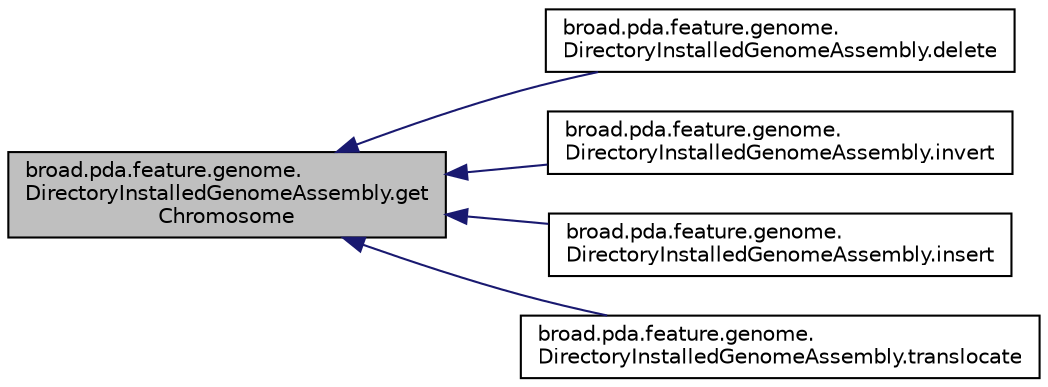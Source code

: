digraph "broad.pda.feature.genome.DirectoryInstalledGenomeAssembly.getChromosome"
{
  edge [fontname="Helvetica",fontsize="10",labelfontname="Helvetica",labelfontsize="10"];
  node [fontname="Helvetica",fontsize="10",shape=record];
  rankdir="LR";
  Node1 [label="broad.pda.feature.genome.\lDirectoryInstalledGenomeAssembly.get\lChromosome",height=0.2,width=0.4,color="black", fillcolor="grey75", style="filled" fontcolor="black"];
  Node1 -> Node2 [dir="back",color="midnightblue",fontsize="10",style="solid"];
  Node2 [label="broad.pda.feature.genome.\lDirectoryInstalledGenomeAssembly.delete",height=0.2,width=0.4,color="black", fillcolor="white", style="filled",URL="$classbroad_1_1pda_1_1feature_1_1genome_1_1_directory_installed_genome_assembly.html#a84573a79e07eefb7ea2fe8daf6ec6748"];
  Node1 -> Node3 [dir="back",color="midnightblue",fontsize="10",style="solid"];
  Node3 [label="broad.pda.feature.genome.\lDirectoryInstalledGenomeAssembly.invert",height=0.2,width=0.4,color="black", fillcolor="white", style="filled",URL="$classbroad_1_1pda_1_1feature_1_1genome_1_1_directory_installed_genome_assembly.html#a6f2fa0e6a784ea7802e369689f25b332"];
  Node1 -> Node4 [dir="back",color="midnightblue",fontsize="10",style="solid"];
  Node4 [label="broad.pda.feature.genome.\lDirectoryInstalledGenomeAssembly.insert",height=0.2,width=0.4,color="black", fillcolor="white", style="filled",URL="$classbroad_1_1pda_1_1feature_1_1genome_1_1_directory_installed_genome_assembly.html#ad320a404ce1ddb695a305d1a495563b8"];
  Node1 -> Node5 [dir="back",color="midnightblue",fontsize="10",style="solid"];
  Node5 [label="broad.pda.feature.genome.\lDirectoryInstalledGenomeAssembly.translocate",height=0.2,width=0.4,color="black", fillcolor="white", style="filled",URL="$classbroad_1_1pda_1_1feature_1_1genome_1_1_directory_installed_genome_assembly.html#ac15ba0b30a7ba5d2829da1bd873c7a53"];
}
